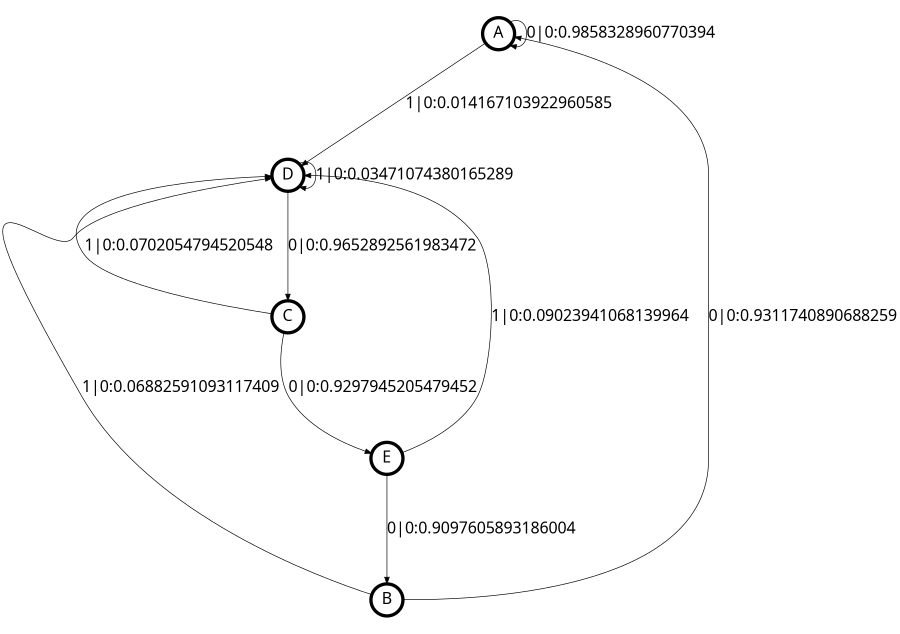 digraph  {
size = "6,8.5";
ratio = "fill";
node
[shape = circle];
node [fontsize = 24];
node [penwidth = 5];
edge [fontsize = 24];
node [fontname = "CMU Serif Roman"];
graph [fontname = "CMU Serif Roman"];
edge [fontname = "CMU Serif Roman"];
A -> A [label = "0|0:0.9858328960770394\l"];
A -> D [label = "1|0:0.014167103922960585\l"];
B -> A [label = "0|0:0.9311740890688259\l"];
B -> D [label = "1|0:0.06882591093117409\l"];
C -> D [label = "1|0:0.0702054794520548\l"];
C -> E [label = "0|0:0.9297945205479452\l"];
D -> C [label = "0|0:0.9652892561983472\l"];
D -> D [label = "1|0:0.03471074380165289\l"];
E -> B [label = "0|0:0.9097605893186004\l"];
E -> D [label = "1|0:0.09023941068139964\l"];
}